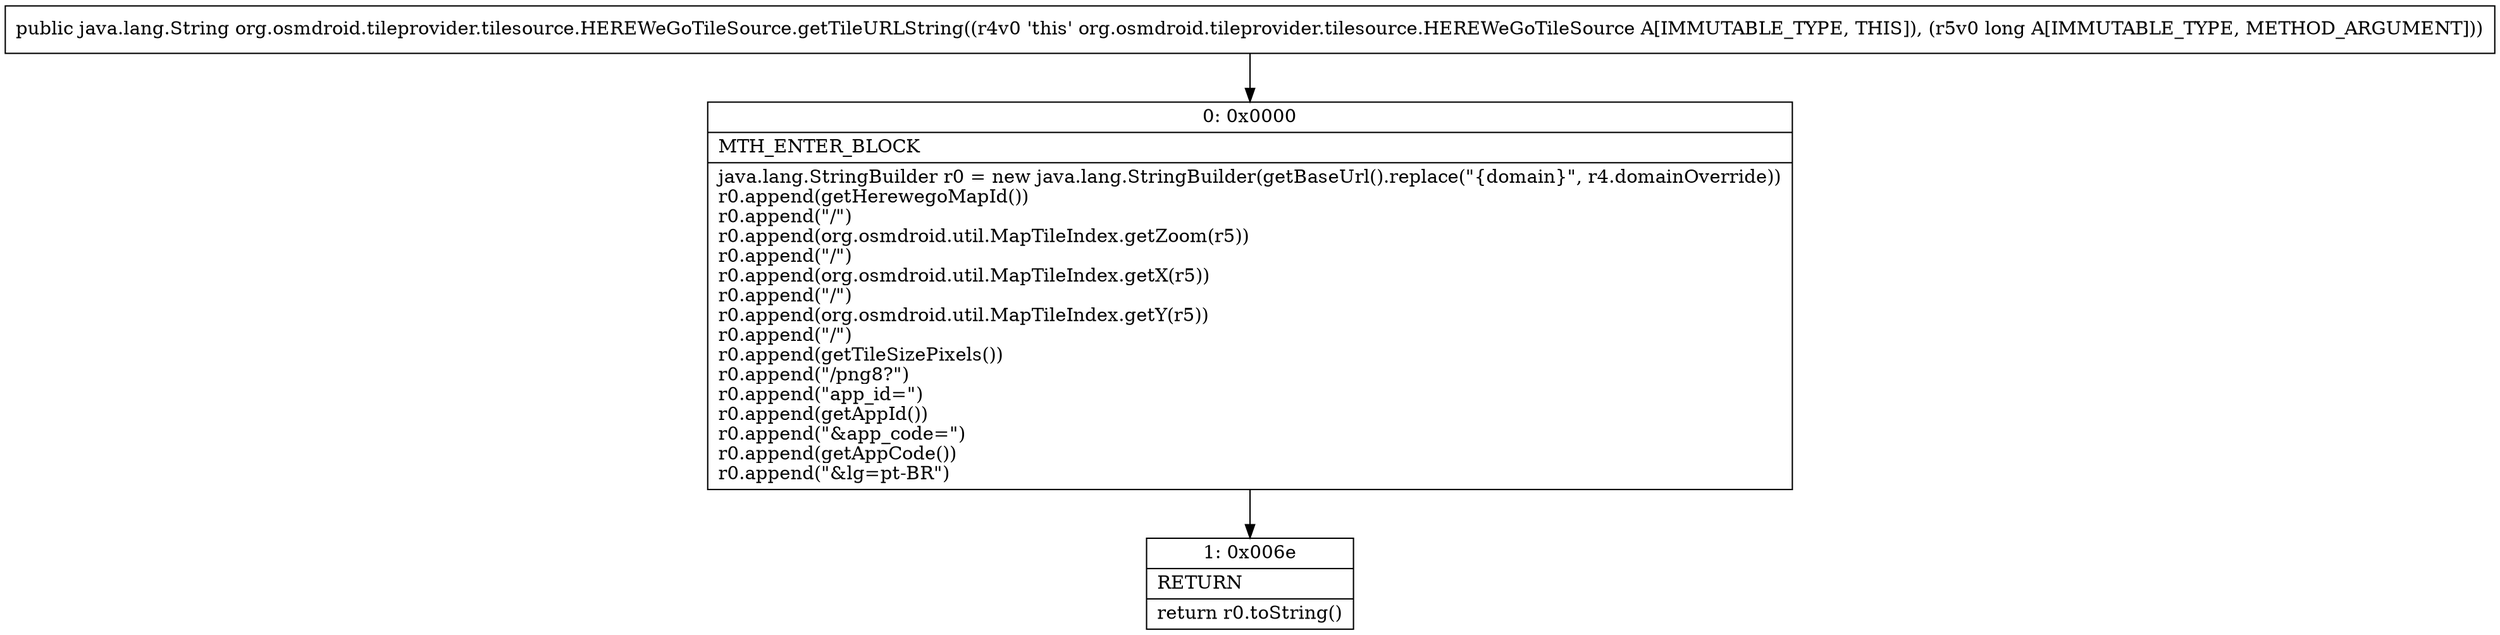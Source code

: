 digraph "CFG fororg.osmdroid.tileprovider.tilesource.HEREWeGoTileSource.getTileURLString(J)Ljava\/lang\/String;" {
Node_0 [shape=record,label="{0\:\ 0x0000|MTH_ENTER_BLOCK\l|java.lang.StringBuilder r0 = new java.lang.StringBuilder(getBaseUrl().replace(\"\{domain\}\", r4.domainOverride))\lr0.append(getHerewegoMapId())\lr0.append(\"\/\")\lr0.append(org.osmdroid.util.MapTileIndex.getZoom(r5))\lr0.append(\"\/\")\lr0.append(org.osmdroid.util.MapTileIndex.getX(r5))\lr0.append(\"\/\")\lr0.append(org.osmdroid.util.MapTileIndex.getY(r5))\lr0.append(\"\/\")\lr0.append(getTileSizePixels())\lr0.append(\"\/png8?\")\lr0.append(\"app_id=\")\lr0.append(getAppId())\lr0.append(\"&app_code=\")\lr0.append(getAppCode())\lr0.append(\"&lg=pt\-BR\")\l}"];
Node_1 [shape=record,label="{1\:\ 0x006e|RETURN\l|return r0.toString()\l}"];
MethodNode[shape=record,label="{public java.lang.String org.osmdroid.tileprovider.tilesource.HEREWeGoTileSource.getTileURLString((r4v0 'this' org.osmdroid.tileprovider.tilesource.HEREWeGoTileSource A[IMMUTABLE_TYPE, THIS]), (r5v0 long A[IMMUTABLE_TYPE, METHOD_ARGUMENT])) }"];
MethodNode -> Node_0;
Node_0 -> Node_1;
}

